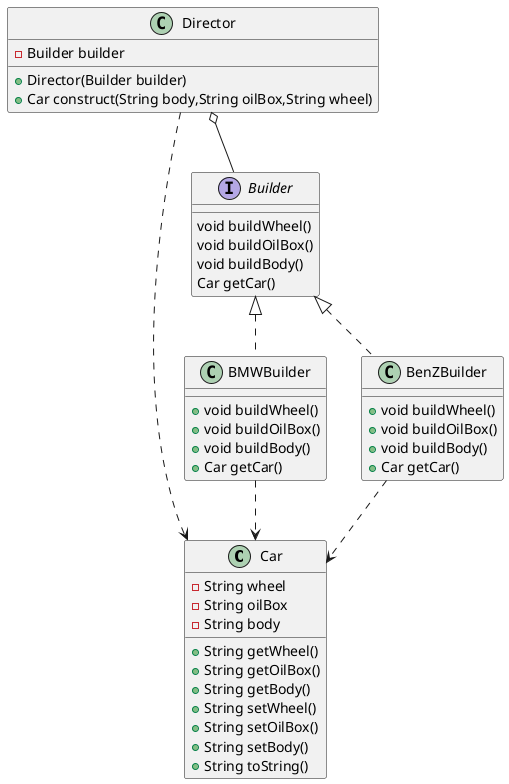 @startuml
class Car{
    - String wheel
    - String oilBox
    - String body
    + String getWheel()
    + String getOilBox()
    + String getBody()
    + String setWheel()
    + String setOilBox()
    + String setBody()
    + String toString()
}

interface Builder{
    void buildWheel()
    void buildOilBox()
    void buildBody()
    Car getCar()
}

class BMWBuilder implements Builder{
    +void buildWheel()
    +void buildOilBox()
    +void buildBody()
    +Car getCar()
}

class BenZBuilder implements Builder{
    +void buildWheel()
    +void buildOilBox()
    +void buildBody()
    +Car getCar()
}

class Director {
    - Builder builder
    + Director(Builder builder)
    + Car construct(String body,String oilBox,String wheel)
}

Director o-- Builder
BMWBuilder ..>Car
BenZBuilder ..>Car
Director ..>Car


@enduml